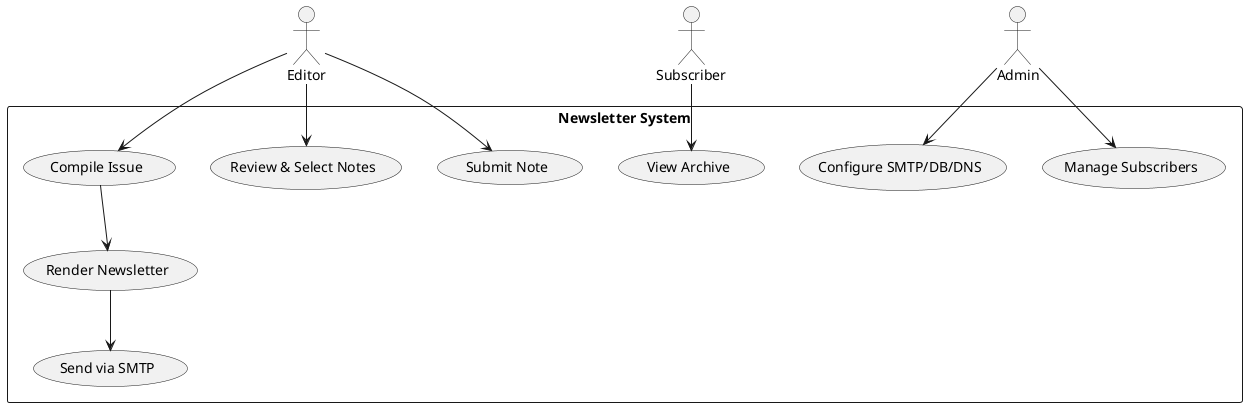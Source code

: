 @startuml
actor Editor as E
actor Subscriber as S
actor Admin as A
rectangle "Newsletter System" {
  (Submit Note) as UC_Submit
  (Review & Select Notes) as UC_Select
  (Compile Issue) as UC_Compile
  (Render Newsletter) as UC_Render
  (Send via SMTP) as UC_Send
  (View Archive) as UC_Archive
  (Manage Subscribers) as UC_Subs
  (Configure SMTP/DB/DNS) as UC_Config
}
E --> UC_Submit
E --> UC_Select
E --> UC_Compile
UC_Compile --> UC_Render
UC_Render --> UC_Send
S --> UC_Archive
A --> UC_Subs
A --> UC_Config
@enduml
